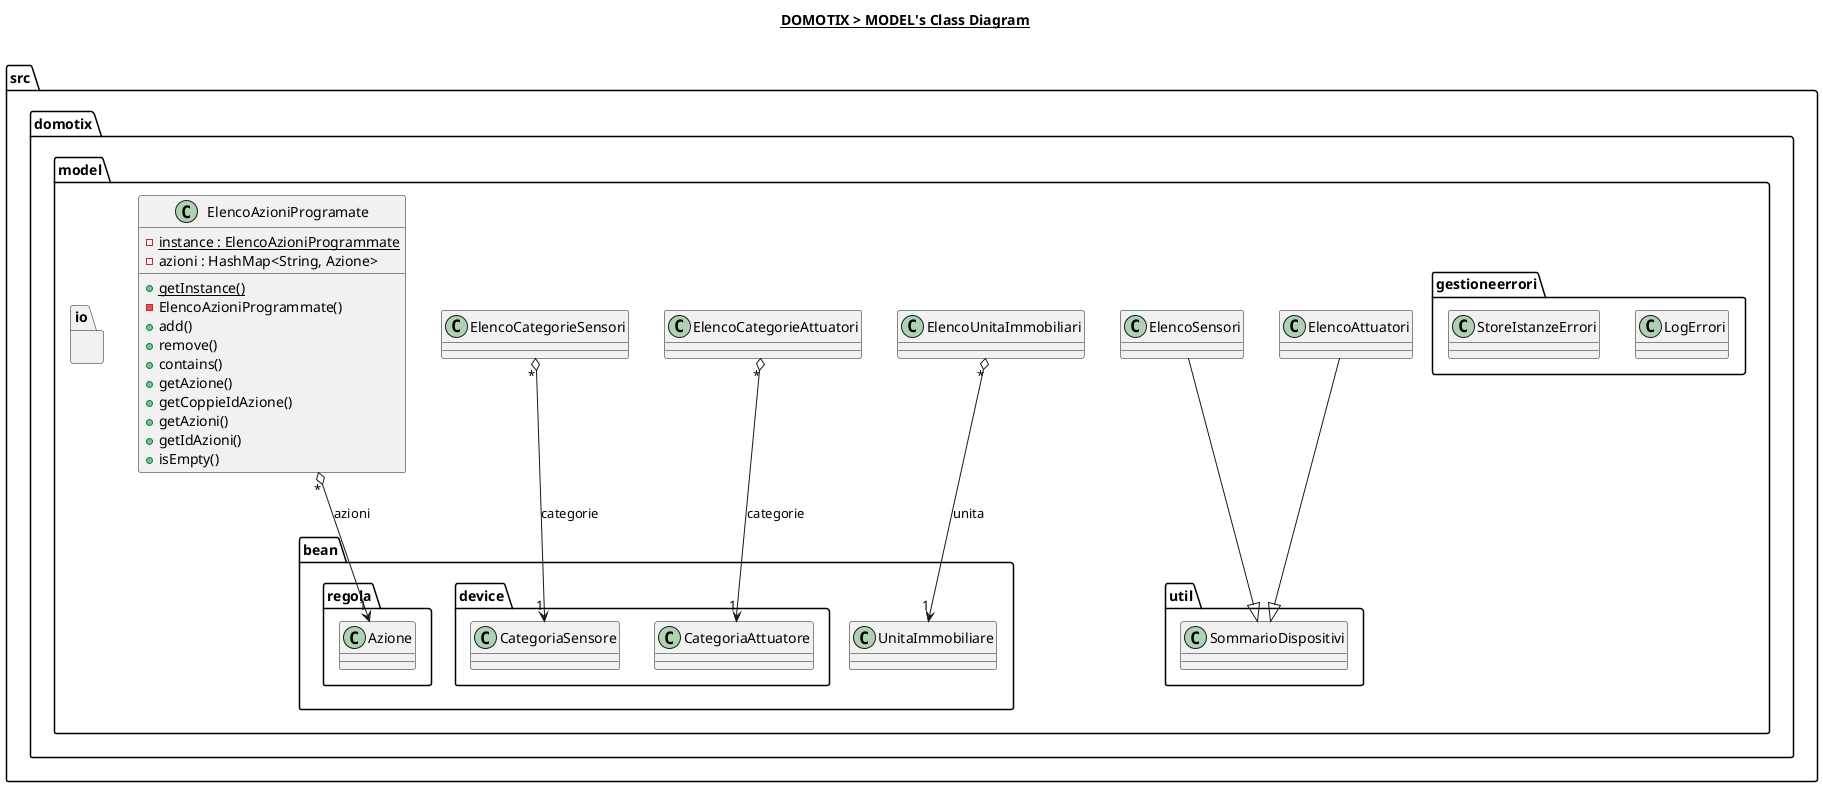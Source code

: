@startuml

title __DOMOTIX > MODEL's Class Diagram__\n

namespace src.domotix.model {
    class src.domotix.model.ElencoAttuatori {
    }

    class src.domotix.model.ElencoCategorieAttuatori {
    }

    class src.domotix.model.ElencoCategorieSensori {
    }

    class src.domotix.model.ElencoSensori {
    }

    class src.domotix.model.ElencoUnitaImmobiliari {
    }

    class src.domotix.model.ElencoAzioniProgramate {
        {static} - instance : ElencoAzioniProgrammate
        - azioni : HashMap<String, Azione>
        {static} + getInstance()
        - ElencoAzioniProgrammate()
        + add()
        + remove()
        + contains()
        + getAzione()
        + getCoppieIdAzione()
        + getAzioni()
        + getIdAzioni()
        + isEmpty()
    }

    namespace util {
    }

    namespace io {
    }

    namespace gestioneerrori {
        class src.domotix.model.gestioneerrori.LogErrori {
        }

        class src.domotix.model.gestioneerrori.StoreIstanzeErrori {
        }
    }

    namespace bean {
        namespace device {
        }
        namespace regola {
        }
    }
}


src.domotix.model.ElencoAttuatori --|> src.domotix.model.util.SommarioDispositivi
src.domotix.model.ElencoSensori --|> src.domotix.model.util.SommarioDispositivi
src.domotix.model.ElencoUnitaImmobiliari "*" o--> "1" src.domotix.model.bean.UnitaImmobiliare : unita
src.domotix.model.ElencoCategorieAttuatori "*" o--> "1" src.domotix.model.bean.device.CategoriaAttuatore : categorie
src.domotix.model.ElencoCategorieSensori "*" o--> "1" src.domotix.model.bean.device.CategoriaSensore : categorie
src.domotix.model.ElencoAzioniProgramate "*" o--> "1" src.domotix.model.bean.regola.Azione : azioni


@enduml
